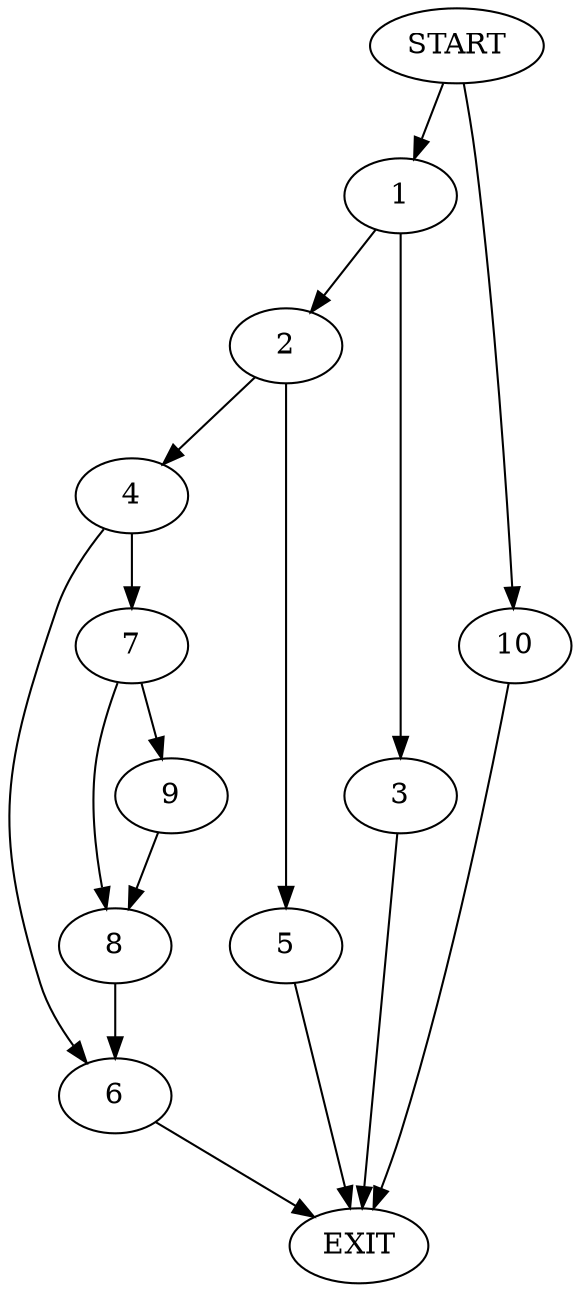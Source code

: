 digraph {
0 [label="START"]
11 [label="EXIT"]
0 -> 1
1 -> 2
1 -> 3
2 -> 4
2 -> 5
3 -> 11
4 -> 6
4 -> 7
5 -> 11
7 -> 8
7 -> 9
6 -> 11
9 -> 8
8 -> 6
0 -> 10
10 -> 11
}
